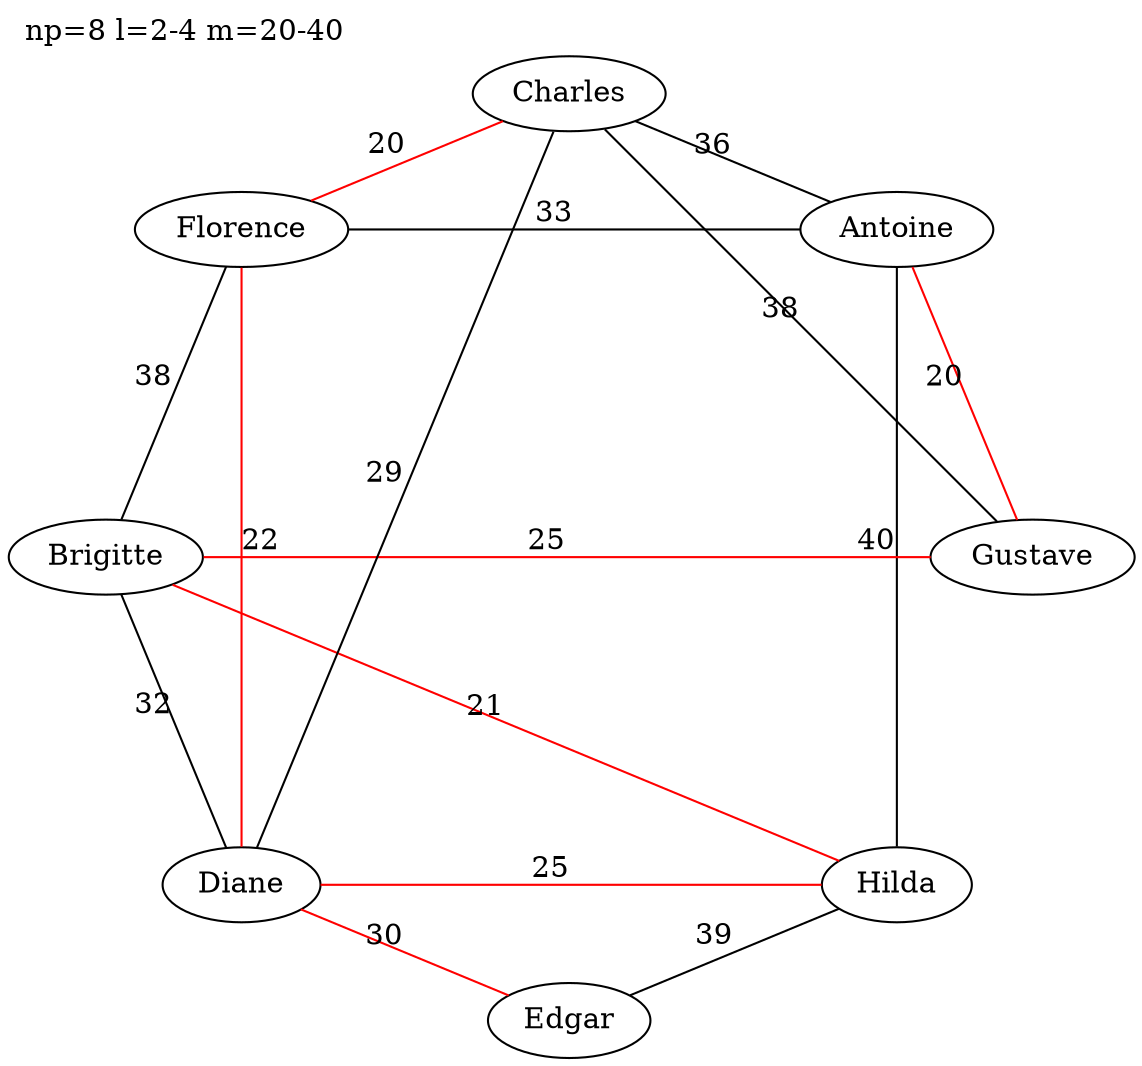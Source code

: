 graph {
	labelloc="t";labeljust="l";label="np=8 l=2-4 m=20-40"
	layout="circo"
	Antoine -- Hilda [label=40]
	Antoine -- Charles [label=36]
	Antoine -- Gustave [label=20,penwith=3,color="red"]
	Antoine -- Florence [label=33]
	Charles -- Gustave [label=38]
	Charles -- Florence [label=20,penwith=3,color="red"]
	Gustave -- Brigitte [label=25,penwith=3,color="red"]
	Brigitte -- Hilda [label=21,penwith=3,color="red"]
	Brigitte -- Florence [label=38]
	Diane -- Florence [label=22,penwith=3,color="red"]
	Diane -- Hilda [label=25,penwith=3,color="red"]
	Diane -- Brigitte [label=32]
	Diane -- Edgar [label=30,penwith=3,color="red"]
	Diane -- Charles [label=29]
	Edgar -- Hilda [label=39]
}